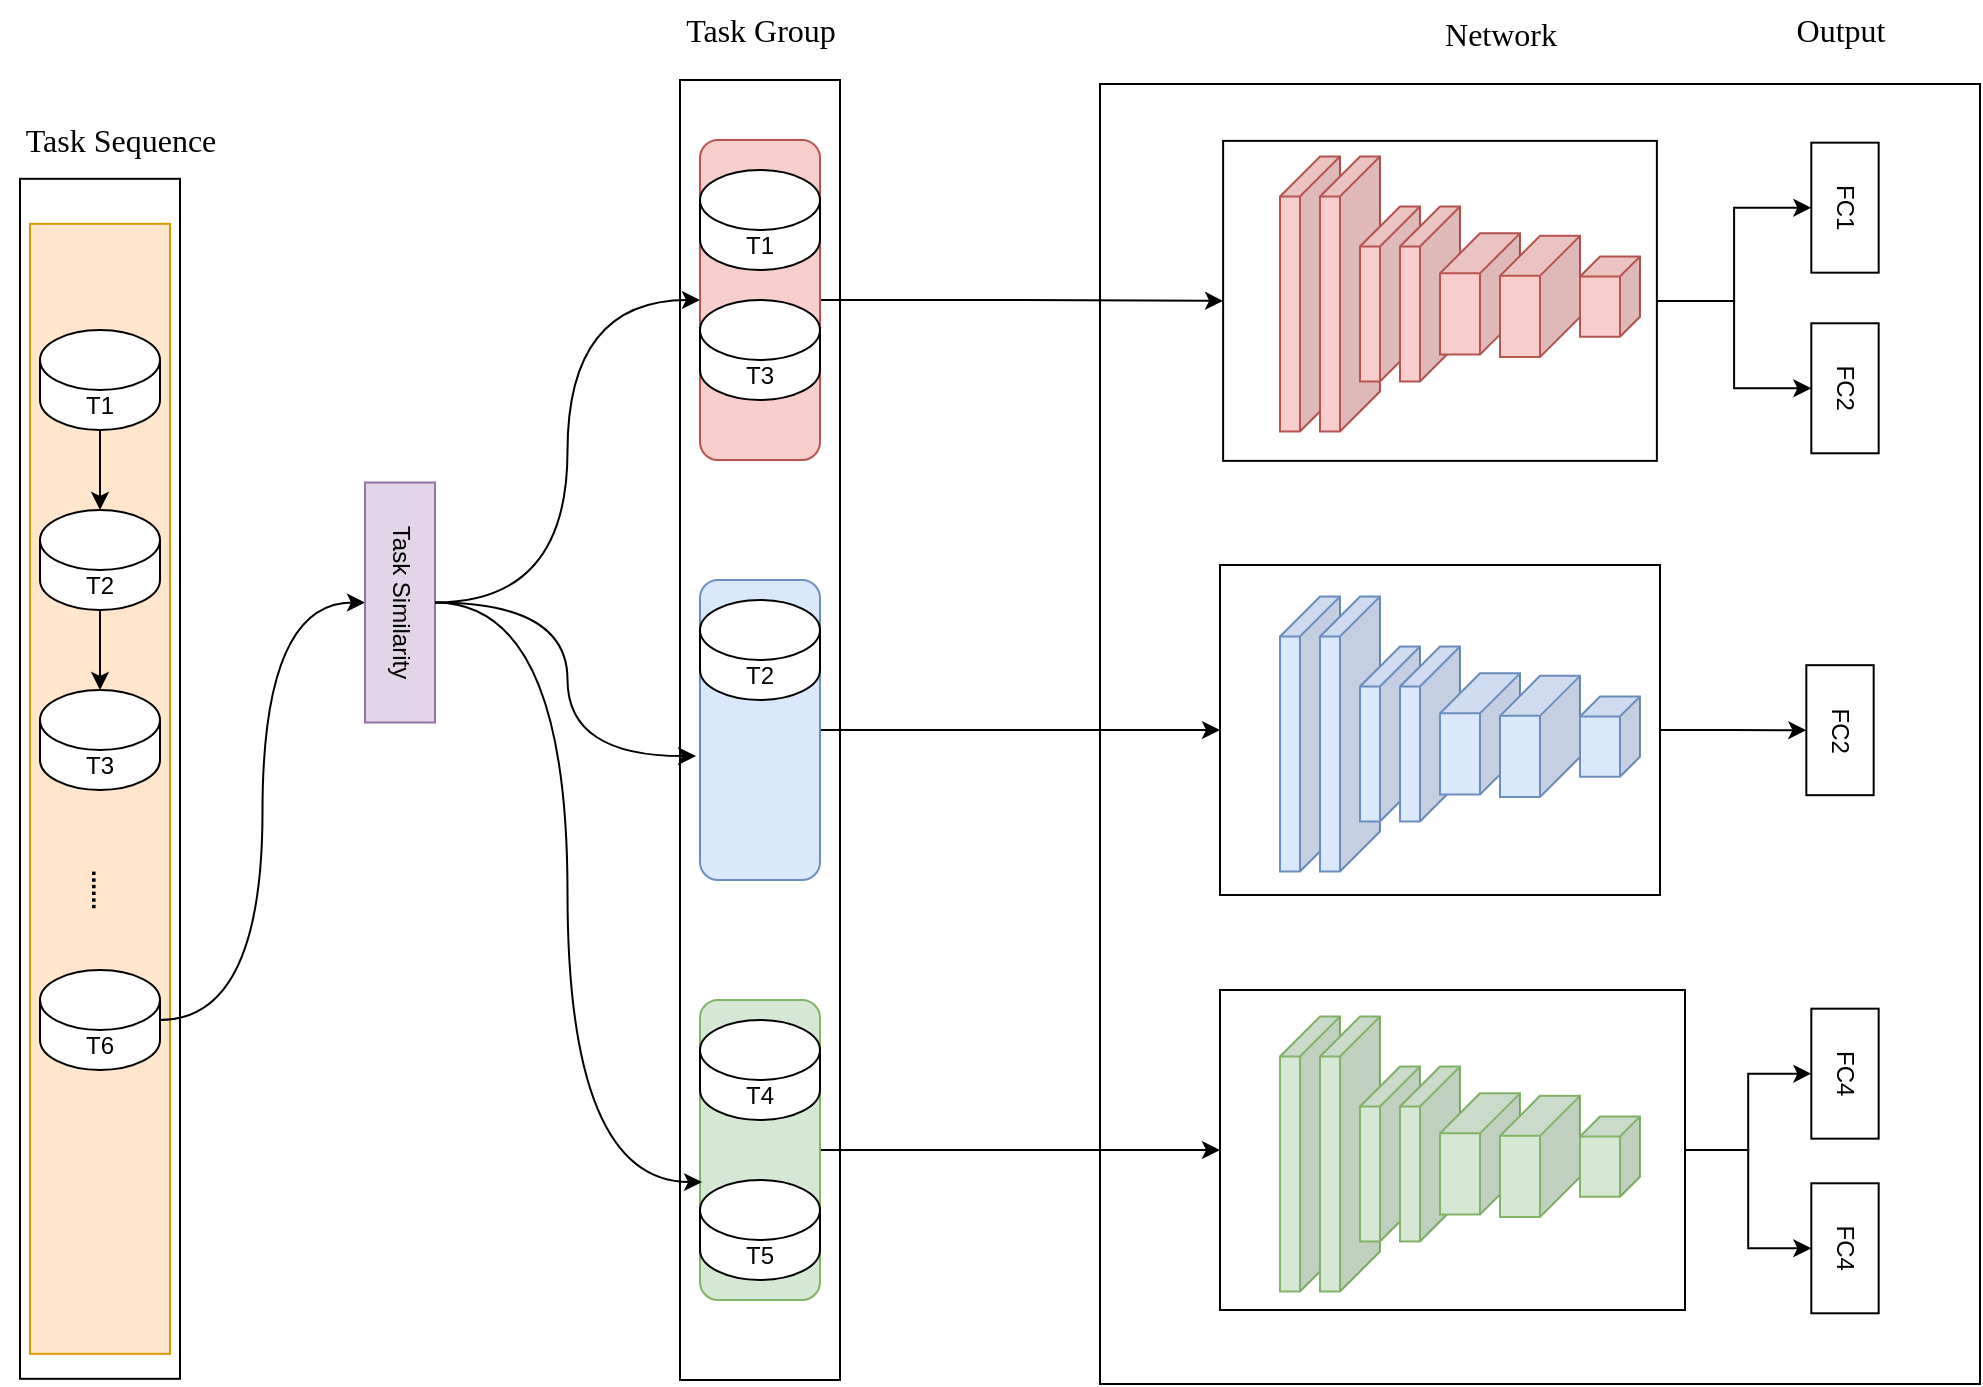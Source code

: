 <mxfile version="24.3.0" type="github">
  <diagram name="第 1 页" id="h9S3AuGBRFJXXMkoEqXc">
    <mxGraphModel dx="2261" dy="786" grid="1" gridSize="10" guides="1" tooltips="1" connect="1" arrows="1" fold="1" page="1" pageScale="1" pageWidth="827" pageHeight="1169" math="0" shadow="0">
      <root>
        <mxCell id="0" />
        <mxCell id="1" parent="0" />
        <mxCell id="lrXibNhbwoDsgivrveN--143" value="" style="rounded=0;whiteSpace=wrap;html=1;" vertex="1" parent="1">
          <mxGeometry x="200" y="92" width="440" height="650" as="geometry" />
        </mxCell>
        <mxCell id="lrXibNhbwoDsgivrveN--2" value="" style="rounded=0;whiteSpace=wrap;html=1;rotation=90;" vertex="1" parent="1">
          <mxGeometry x="-600" y="399.41" width="600" height="80" as="geometry" />
        </mxCell>
        <mxCell id="lrXibNhbwoDsgivrveN--3" value="" style="rounded=0;whiteSpace=wrap;html=1;rotation=90;" vertex="1" parent="1">
          <mxGeometry x="-295" y="375" width="650" height="80" as="geometry" />
        </mxCell>
        <mxCell id="lrXibNhbwoDsgivrveN--4" value="" style="rounded=0;whiteSpace=wrap;html=1;fillColor=#ffe6cc;strokeColor=#d79b00;rotation=90;" vertex="1" parent="1">
          <mxGeometry x="-582.5" y="409.41" width="565" height="70" as="geometry" />
        </mxCell>
        <mxCell id="lrXibNhbwoDsgivrveN--5" value="" style="edgeStyle=orthogonalEdgeStyle;rounded=0;orthogonalLoop=1;jettySize=auto;html=1;" edge="1" parent="1" source="lrXibNhbwoDsgivrveN--6" target="lrXibNhbwoDsgivrveN--7">
          <mxGeometry relative="1" as="geometry" />
        </mxCell>
        <mxCell id="lrXibNhbwoDsgivrveN--6" value="T1" style="shape=cylinder3;whiteSpace=wrap;html=1;boundedLbl=1;backgroundOutline=1;size=15;" vertex="1" parent="1">
          <mxGeometry x="-330" y="215" width="60" height="50" as="geometry" />
        </mxCell>
        <mxCell id="lrXibNhbwoDsgivrveN--114" value="" style="edgeStyle=orthogonalEdgeStyle;rounded=0;orthogonalLoop=1;jettySize=auto;html=1;" edge="1" parent="1" source="lrXibNhbwoDsgivrveN--7" target="lrXibNhbwoDsgivrveN--8">
          <mxGeometry relative="1" as="geometry" />
        </mxCell>
        <mxCell id="lrXibNhbwoDsgivrveN--7" value="T2" style="shape=cylinder3;whiteSpace=wrap;html=1;boundedLbl=1;backgroundOutline=1;size=15;" vertex="1" parent="1">
          <mxGeometry x="-330" y="305" width="60" height="50" as="geometry" />
        </mxCell>
        <mxCell id="lrXibNhbwoDsgivrveN--8" value="T3" style="shape=cylinder3;whiteSpace=wrap;html=1;boundedLbl=1;backgroundOutline=1;size=15;" vertex="1" parent="1">
          <mxGeometry x="-330" y="395" width="60" height="50" as="geometry" />
        </mxCell>
        <mxCell id="lrXibNhbwoDsgivrveN--9" style="rounded=0;orthogonalLoop=1;jettySize=auto;html=1;entryX=0.5;entryY=1;entryDx=0;entryDy=0;edgeStyle=orthogonalEdgeStyle;curved=1;" edge="1" parent="1" source="lrXibNhbwoDsgivrveN--10" target="lrXibNhbwoDsgivrveN--14">
          <mxGeometry relative="1" as="geometry" />
        </mxCell>
        <mxCell id="lrXibNhbwoDsgivrveN--10" value="T6" style="shape=cylinder3;whiteSpace=wrap;html=1;boundedLbl=1;backgroundOutline=1;size=15;" vertex="1" parent="1">
          <mxGeometry x="-330" y="535" width="60" height="50" as="geometry" />
        </mxCell>
        <mxCell id="lrXibNhbwoDsgivrveN--11" value="&lt;b&gt;......&lt;/b&gt;" style="text;strokeColor=none;align=center;fillColor=none;html=1;verticalAlign=middle;whiteSpace=wrap;rounded=0;rotation=90;" vertex="1" parent="1">
          <mxGeometry x="-330" y="480" width="60" height="30" as="geometry" />
        </mxCell>
        <mxCell id="lrXibNhbwoDsgivrveN--13" style="edgeStyle=orthogonalEdgeStyle;rounded=0;orthogonalLoop=1;jettySize=auto;html=1;entryX=0.5;entryY=1;entryDx=0;entryDy=0;curved=1;exitX=0.5;exitY=0;exitDx=0;exitDy=0;" edge="1" parent="1" source="lrXibNhbwoDsgivrveN--14" target="lrXibNhbwoDsgivrveN--16">
          <mxGeometry relative="1" as="geometry" />
        </mxCell>
        <mxCell id="lrXibNhbwoDsgivrveN--14" value="Task Similarity" style="rounded=0;whiteSpace=wrap;html=1;fillColor=#e1d5e7;strokeColor=#9673a6;rotation=90;" vertex="1" parent="1">
          <mxGeometry x="-210" y="333.75" width="120" height="35" as="geometry" />
        </mxCell>
        <mxCell id="lrXibNhbwoDsgivrveN--15" style="edgeStyle=orthogonalEdgeStyle;rounded=0;orthogonalLoop=1;jettySize=auto;html=1;entryX=0.5;entryY=1;entryDx=0;entryDy=0;" edge="1" parent="1" source="lrXibNhbwoDsgivrveN--16" target="lrXibNhbwoDsgivrveN--28">
          <mxGeometry relative="1" as="geometry" />
        </mxCell>
        <mxCell id="lrXibNhbwoDsgivrveN--16" value="" style="rounded=1;whiteSpace=wrap;html=1;fillColor=#f8cecc;strokeColor=#b85450;rotation=90;" vertex="1" parent="1">
          <mxGeometry x="-50" y="170" width="160" height="60" as="geometry" />
        </mxCell>
        <mxCell id="lrXibNhbwoDsgivrveN--17" value="T1" style="shape=cylinder3;whiteSpace=wrap;html=1;boundedLbl=1;backgroundOutline=1;size=15;" vertex="1" parent="1">
          <mxGeometry y="135" width="60" height="50" as="geometry" />
        </mxCell>
        <mxCell id="lrXibNhbwoDsgivrveN--18" value="T3" style="shape=cylinder3;whiteSpace=wrap;html=1;boundedLbl=1;backgroundOutline=1;size=15;" vertex="1" parent="1">
          <mxGeometry y="200" width="60" height="50" as="geometry" />
        </mxCell>
        <mxCell id="lrXibNhbwoDsgivrveN--22" value="" style="edgeStyle=orthogonalEdgeStyle;rounded=0;orthogonalLoop=1;jettySize=auto;html=1;" edge="1" parent="1" source="lrXibNhbwoDsgivrveN--23" target="lrXibNhbwoDsgivrveN--82">
          <mxGeometry relative="1" as="geometry" />
        </mxCell>
        <mxCell id="lrXibNhbwoDsgivrveN--23" value="" style="rounded=1;whiteSpace=wrap;html=1;fillColor=#d5e8d4;strokeColor=#82b366;direction=south;" vertex="1" parent="1">
          <mxGeometry y="550" width="60" height="150" as="geometry" />
        </mxCell>
        <mxCell id="lrXibNhbwoDsgivrveN--24" value="T4" style="shape=cylinder3;whiteSpace=wrap;html=1;boundedLbl=1;backgroundOutline=1;size=15;" vertex="1" parent="1">
          <mxGeometry y="560" width="60" height="50" as="geometry" />
        </mxCell>
        <mxCell id="lrXibNhbwoDsgivrveN--25" value="T5" style="shape=cylinder3;whiteSpace=wrap;html=1;boundedLbl=1;backgroundOutline=1;size=15;" vertex="1" parent="1">
          <mxGeometry y="640" width="60" height="50" as="geometry" />
        </mxCell>
        <mxCell id="lrXibNhbwoDsgivrveN--26" style="edgeStyle=orthogonalEdgeStyle;rounded=0;orthogonalLoop=1;jettySize=auto;html=1;entryX=0.587;entryY=1.033;entryDx=0;entryDy=0;entryPerimeter=0;curved=1;" edge="1" parent="1" source="lrXibNhbwoDsgivrveN--14" target="lrXibNhbwoDsgivrveN--20">
          <mxGeometry relative="1" as="geometry" />
        </mxCell>
        <mxCell id="lrXibNhbwoDsgivrveN--151" value="" style="edgeStyle=orthogonalEdgeStyle;rounded=0;orthogonalLoop=1;jettySize=auto;html=1;" edge="1" parent="1" source="lrXibNhbwoDsgivrveN--28" target="lrXibNhbwoDsgivrveN--144">
          <mxGeometry relative="1" as="geometry" />
        </mxCell>
        <mxCell id="lrXibNhbwoDsgivrveN--153" style="edgeStyle=orthogonalEdgeStyle;rounded=0;orthogonalLoop=1;jettySize=auto;html=1;entryX=0.5;entryY=1;entryDx=0;entryDy=0;" edge="1" parent="1" source="lrXibNhbwoDsgivrveN--28" target="lrXibNhbwoDsgivrveN--152">
          <mxGeometry relative="1" as="geometry" />
        </mxCell>
        <mxCell id="lrXibNhbwoDsgivrveN--28" value="" style="rounded=0;whiteSpace=wrap;html=1;rotation=90;" vertex="1" parent="1">
          <mxGeometry x="290" y="92" width="160" height="216.88" as="geometry" />
        </mxCell>
        <mxCell id="lrXibNhbwoDsgivrveN--149" value="" style="edgeStyle=orthogonalEdgeStyle;rounded=0;orthogonalLoop=1;jettySize=auto;html=1;" edge="1" parent="1" source="lrXibNhbwoDsgivrveN--82" target="lrXibNhbwoDsgivrveN--147">
          <mxGeometry relative="1" as="geometry" />
        </mxCell>
        <mxCell id="lrXibNhbwoDsgivrveN--155" style="edgeStyle=orthogonalEdgeStyle;rounded=0;orthogonalLoop=1;jettySize=auto;html=1;entryX=0.5;entryY=1;entryDx=0;entryDy=0;" edge="1" parent="1" source="lrXibNhbwoDsgivrveN--82" target="lrXibNhbwoDsgivrveN--154">
          <mxGeometry relative="1" as="geometry" />
        </mxCell>
        <mxCell id="lrXibNhbwoDsgivrveN--82" value="" style="rounded=0;whiteSpace=wrap;html=1;direction=south;" vertex="1" parent="1">
          <mxGeometry x="260" y="545" width="232.5" height="160" as="geometry" />
        </mxCell>
        <mxCell id="lrXibNhbwoDsgivrveN--109" value="&lt;font style=&quot;font-size: 16px;&quot; face=&quot;Times New Roman&quot;&gt;Task Group&lt;/font&gt;" style="text;html=1;align=center;verticalAlign=middle;resizable=0;points=[];autosize=1;strokeColor=none;fillColor=none;" vertex="1" parent="1">
          <mxGeometry x="-20" y="50" width="100" height="30" as="geometry" />
        </mxCell>
        <mxCell id="lrXibNhbwoDsgivrveN--110" value="&lt;font style=&quot;font-size: 16px;&quot; face=&quot;Times New Roman&quot;&gt;Task Sequence&lt;/font&gt;" style="text;html=1;align=center;verticalAlign=middle;resizable=0;points=[];autosize=1;strokeColor=none;fillColor=none;rotation=0;" vertex="1" parent="1">
          <mxGeometry x="-350" y="105" width="120" height="30" as="geometry" />
        </mxCell>
        <mxCell id="lrXibNhbwoDsgivrveN--111" value="&lt;font face=&quot;Times New Roman&quot; style=&quot;font-size: 16px;&quot;&gt;Network&lt;/font&gt;" style="text;html=1;align=center;verticalAlign=middle;resizable=0;points=[];autosize=1;strokeColor=none;fillColor=none;" vertex="1" parent="1">
          <mxGeometry x="360" y="52" width="80" height="30" as="geometry" />
        </mxCell>
        <mxCell id="lrXibNhbwoDsgivrveN--142" style="edgeStyle=orthogonalEdgeStyle;rounded=0;orthogonalLoop=1;jettySize=auto;html=1;curved=1;entryX=0.5;entryY=1;entryDx=0;entryDy=0;" edge="1" parent="1" source="lrXibNhbwoDsgivrveN--20" target="lrXibNhbwoDsgivrveN--134">
          <mxGeometry relative="1" as="geometry">
            <mxPoint x="360" y="410" as="targetPoint" />
          </mxGeometry>
        </mxCell>
        <mxCell id="lrXibNhbwoDsgivrveN--20" value="" style="rounded=1;whiteSpace=wrap;html=1;fillColor=#dae8fc;strokeColor=#6c8ebf;rotation=90;" vertex="1" parent="1">
          <mxGeometry x="-45" y="385" width="150" height="60" as="geometry" />
        </mxCell>
        <mxCell id="lrXibNhbwoDsgivrveN--21" value="T2" style="shape=cylinder3;whiteSpace=wrap;html=1;boundedLbl=1;backgroundOutline=1;size=15;" vertex="1" parent="1">
          <mxGeometry y="350" width="60" height="50" as="geometry" />
        </mxCell>
        <mxCell id="lrXibNhbwoDsgivrveN--116" style="edgeStyle=orthogonalEdgeStyle;rounded=0;orthogonalLoop=1;jettySize=auto;html=1;entryX=0.607;entryY=0.983;entryDx=0;entryDy=0;entryPerimeter=0;curved=1;" edge="1" parent="1" source="lrXibNhbwoDsgivrveN--14" target="lrXibNhbwoDsgivrveN--23">
          <mxGeometry relative="1" as="geometry" />
        </mxCell>
        <mxCell id="lrXibNhbwoDsgivrveN--120" value="" style="shape=cube;whiteSpace=wrap;html=1;boundedLbl=1;backgroundOutline=1;darkOpacity=0.05;darkOpacity2=0.1;rotation=0;flipH=1;fillColor=#f8cecc;strokeColor=#b85450;" vertex="1" parent="1">
          <mxGeometry x="290" y="128.25" width="30" height="137.5" as="geometry" />
        </mxCell>
        <mxCell id="lrXibNhbwoDsgivrveN--121" value="" style="shape=cube;whiteSpace=wrap;html=1;boundedLbl=1;backgroundOutline=1;darkOpacity=0.05;darkOpacity2=0.1;rotation=0;flipH=1;fillColor=#f8cecc;strokeColor=#b85450;" vertex="1" parent="1">
          <mxGeometry x="310" y="128.25" width="30" height="137.5" as="geometry" />
        </mxCell>
        <mxCell id="lrXibNhbwoDsgivrveN--122" value="" style="shape=cube;whiteSpace=wrap;html=1;boundedLbl=1;backgroundOutline=1;darkOpacity=0.05;darkOpacity2=0.1;rotation=0;flipH=1;fillColor=#f8cecc;strokeColor=#b85450;" vertex="1" parent="1">
          <mxGeometry x="330" y="153.25" width="30" height="87.5" as="geometry" />
        </mxCell>
        <mxCell id="lrXibNhbwoDsgivrveN--123" value="" style="shape=cube;whiteSpace=wrap;html=1;boundedLbl=1;backgroundOutline=1;darkOpacity=0.05;darkOpacity2=0.1;rotation=0;flipH=1;fillColor=#f8cecc;strokeColor=#b85450;" vertex="1" parent="1">
          <mxGeometry x="350" y="153.25" width="30" height="87.5" as="geometry" />
        </mxCell>
        <mxCell id="lrXibNhbwoDsgivrveN--124" value="" style="shape=cube;whiteSpace=wrap;html=1;boundedLbl=1;backgroundOutline=1;darkOpacity=0.05;darkOpacity2=0.1;rotation=0;flipH=1;size=20;fillColor=#f8cecc;strokeColor=#b85450;" vertex="1" parent="1">
          <mxGeometry x="370" y="166.68" width="40" height="60.63" as="geometry" />
        </mxCell>
        <mxCell id="lrXibNhbwoDsgivrveN--125" value="" style="shape=cube;whiteSpace=wrap;html=1;boundedLbl=1;backgroundOutline=1;darkOpacity=0.05;darkOpacity2=0.1;rotation=0;flipH=1;size=20;fillColor=#f8cecc;strokeColor=#b85450;" vertex="1" parent="1">
          <mxGeometry x="400" y="167.93" width="40" height="60.63" as="geometry" />
        </mxCell>
        <mxCell id="lrXibNhbwoDsgivrveN--126" value="" style="shape=cube;whiteSpace=wrap;html=1;boundedLbl=1;backgroundOutline=1;darkOpacity=0.05;darkOpacity2=0.1;rotation=0;flipH=1;size=10;fillColor=#f8cecc;strokeColor=#b85450;" vertex="1" parent="1">
          <mxGeometry x="440" y="178.25" width="30" height="40.16" as="geometry" />
        </mxCell>
        <mxCell id="lrXibNhbwoDsgivrveN--127" value="" style="shape=cube;whiteSpace=wrap;html=1;boundedLbl=1;backgroundOutline=1;darkOpacity=0.05;darkOpacity2=0.1;rotation=0;flipH=1;fillColor=#d5e8d4;strokeColor=#82b366;" vertex="1" parent="1">
          <mxGeometry x="290" y="558.25" width="30" height="137.5" as="geometry" />
        </mxCell>
        <mxCell id="lrXibNhbwoDsgivrveN--128" value="" style="shape=cube;whiteSpace=wrap;html=1;boundedLbl=1;backgroundOutline=1;darkOpacity=0.05;darkOpacity2=0.1;rotation=0;flipH=1;fillColor=#d5e8d4;strokeColor=#82b366;" vertex="1" parent="1">
          <mxGeometry x="310" y="558.25" width="30" height="137.5" as="geometry" />
        </mxCell>
        <mxCell id="lrXibNhbwoDsgivrveN--129" value="" style="shape=cube;whiteSpace=wrap;html=1;boundedLbl=1;backgroundOutline=1;darkOpacity=0.05;darkOpacity2=0.1;rotation=0;flipH=1;fillColor=#d5e8d4;strokeColor=#82b366;" vertex="1" parent="1">
          <mxGeometry x="330" y="583.25" width="30" height="87.5" as="geometry" />
        </mxCell>
        <mxCell id="lrXibNhbwoDsgivrveN--130" value="" style="shape=cube;whiteSpace=wrap;html=1;boundedLbl=1;backgroundOutline=1;darkOpacity=0.05;darkOpacity2=0.1;rotation=0;flipH=1;fillColor=#d5e8d4;strokeColor=#82b366;" vertex="1" parent="1">
          <mxGeometry x="350" y="583.25" width="30" height="87.5" as="geometry" />
        </mxCell>
        <mxCell id="lrXibNhbwoDsgivrveN--131" value="" style="shape=cube;whiteSpace=wrap;html=1;boundedLbl=1;backgroundOutline=1;darkOpacity=0.05;darkOpacity2=0.1;rotation=0;flipH=1;size=20;fillColor=#d5e8d4;strokeColor=#82b366;" vertex="1" parent="1">
          <mxGeometry x="370" y="596.68" width="40" height="60.63" as="geometry" />
        </mxCell>
        <mxCell id="lrXibNhbwoDsgivrveN--132" value="" style="shape=cube;whiteSpace=wrap;html=1;boundedLbl=1;backgroundOutline=1;darkOpacity=0.05;darkOpacity2=0.1;rotation=0;flipH=1;size=20;fillColor=#d5e8d4;strokeColor=#82b366;" vertex="1" parent="1">
          <mxGeometry x="400" y="597.93" width="40" height="60.63" as="geometry" />
        </mxCell>
        <mxCell id="lrXibNhbwoDsgivrveN--133" value="" style="shape=cube;whiteSpace=wrap;html=1;boundedLbl=1;backgroundOutline=1;darkOpacity=0.05;darkOpacity2=0.1;rotation=0;flipH=1;size=10;fillColor=#d5e8d4;strokeColor=#82b366;" vertex="1" parent="1">
          <mxGeometry x="440" y="608.25" width="30" height="40.16" as="geometry" />
        </mxCell>
        <mxCell id="lrXibNhbwoDsgivrveN--150" value="" style="edgeStyle=orthogonalEdgeStyle;rounded=0;orthogonalLoop=1;jettySize=auto;html=1;" edge="1" parent="1" source="lrXibNhbwoDsgivrveN--134" target="lrXibNhbwoDsgivrveN--146">
          <mxGeometry relative="1" as="geometry" />
        </mxCell>
        <mxCell id="lrXibNhbwoDsgivrveN--134" value="" style="rounded=0;whiteSpace=wrap;html=1;direction=south;" vertex="1" parent="1">
          <mxGeometry x="260" y="332.5" width="220" height="165" as="geometry" />
        </mxCell>
        <mxCell id="lrXibNhbwoDsgivrveN--135" value="" style="shape=cube;whiteSpace=wrap;html=1;boundedLbl=1;backgroundOutline=1;darkOpacity=0.05;darkOpacity2=0.1;rotation=0;flipH=1;fillColor=#dae8fc;strokeColor=#6c8ebf;" vertex="1" parent="1">
          <mxGeometry x="290" y="348.25" width="30" height="137.5" as="geometry" />
        </mxCell>
        <mxCell id="lrXibNhbwoDsgivrveN--136" value="" style="shape=cube;whiteSpace=wrap;html=1;boundedLbl=1;backgroundOutline=1;darkOpacity=0.05;darkOpacity2=0.1;rotation=0;flipH=1;fillColor=#dae8fc;strokeColor=#6c8ebf;" vertex="1" parent="1">
          <mxGeometry x="310" y="348.25" width="30" height="137.5" as="geometry" />
        </mxCell>
        <mxCell id="lrXibNhbwoDsgivrveN--137" value="" style="shape=cube;whiteSpace=wrap;html=1;boundedLbl=1;backgroundOutline=1;darkOpacity=0.05;darkOpacity2=0.1;rotation=0;flipH=1;fillColor=#dae8fc;strokeColor=#6c8ebf;" vertex="1" parent="1">
          <mxGeometry x="330" y="373.25" width="30" height="87.5" as="geometry" />
        </mxCell>
        <mxCell id="lrXibNhbwoDsgivrveN--138" value="" style="shape=cube;whiteSpace=wrap;html=1;boundedLbl=1;backgroundOutline=1;darkOpacity=0.05;darkOpacity2=0.1;rotation=0;flipH=1;fillColor=#dae8fc;strokeColor=#6c8ebf;" vertex="1" parent="1">
          <mxGeometry x="350" y="373.25" width="30" height="87.5" as="geometry" />
        </mxCell>
        <mxCell id="lrXibNhbwoDsgivrveN--139" value="" style="shape=cube;whiteSpace=wrap;html=1;boundedLbl=1;backgroundOutline=1;darkOpacity=0.05;darkOpacity2=0.1;rotation=0;flipH=1;size=20;fillColor=#dae8fc;strokeColor=#6c8ebf;" vertex="1" parent="1">
          <mxGeometry x="370" y="386.68" width="40" height="60.63" as="geometry" />
        </mxCell>
        <mxCell id="lrXibNhbwoDsgivrveN--140" value="" style="shape=cube;whiteSpace=wrap;html=1;boundedLbl=1;backgroundOutline=1;darkOpacity=0.05;darkOpacity2=0.1;rotation=0;flipH=1;size=20;fillColor=#dae8fc;strokeColor=#6c8ebf;" vertex="1" parent="1">
          <mxGeometry x="400" y="387.93" width="40" height="60.63" as="geometry" />
        </mxCell>
        <mxCell id="lrXibNhbwoDsgivrveN--141" value="" style="shape=cube;whiteSpace=wrap;html=1;boundedLbl=1;backgroundOutline=1;darkOpacity=0.05;darkOpacity2=0.1;rotation=0;flipH=1;size=10;fillColor=#dae8fc;strokeColor=#6c8ebf;" vertex="1" parent="1">
          <mxGeometry x="440" y="398.25" width="30" height="40.16" as="geometry" />
        </mxCell>
        <mxCell id="lrXibNhbwoDsgivrveN--144" value="FC1" style="whiteSpace=wrap;html=1;rotation=90;" vertex="1" parent="1">
          <mxGeometry x="540" y="137.0" width="65" height="33.67" as="geometry" />
        </mxCell>
        <mxCell id="lrXibNhbwoDsgivrveN--146" value="FC2" style="whiteSpace=wrap;html=1;rotation=90;" vertex="1" parent="1">
          <mxGeometry x="537.5" y="398.25" width="65" height="33.67" as="geometry" />
        </mxCell>
        <mxCell id="lrXibNhbwoDsgivrveN--147" value="FC4" style="whiteSpace=wrap;html=1;rotation=90;" vertex="1" parent="1">
          <mxGeometry x="540" y="570.0" width="65" height="33.67" as="geometry" />
        </mxCell>
        <mxCell id="lrXibNhbwoDsgivrveN--152" value="FC2" style="whiteSpace=wrap;html=1;rotation=90;" vertex="1" parent="1">
          <mxGeometry x="540" y="227.31" width="65" height="33.67" as="geometry" />
        </mxCell>
        <mxCell id="lrXibNhbwoDsgivrveN--154" value="FC4" style="whiteSpace=wrap;html=1;rotation=90;" vertex="1" parent="1">
          <mxGeometry x="540" y="657.31" width="65" height="33.67" as="geometry" />
        </mxCell>
        <mxCell id="lrXibNhbwoDsgivrveN--156" value="&lt;font style=&quot;font-size: 16px;&quot; face=&quot;Times New Roman&quot;&gt;Output&lt;/font&gt;" style="text;html=1;align=center;verticalAlign=middle;resizable=0;points=[];autosize=1;strokeColor=none;fillColor=none;" vertex="1" parent="1">
          <mxGeometry x="535" y="50" width="70" height="30" as="geometry" />
        </mxCell>
      </root>
    </mxGraphModel>
  </diagram>
</mxfile>
